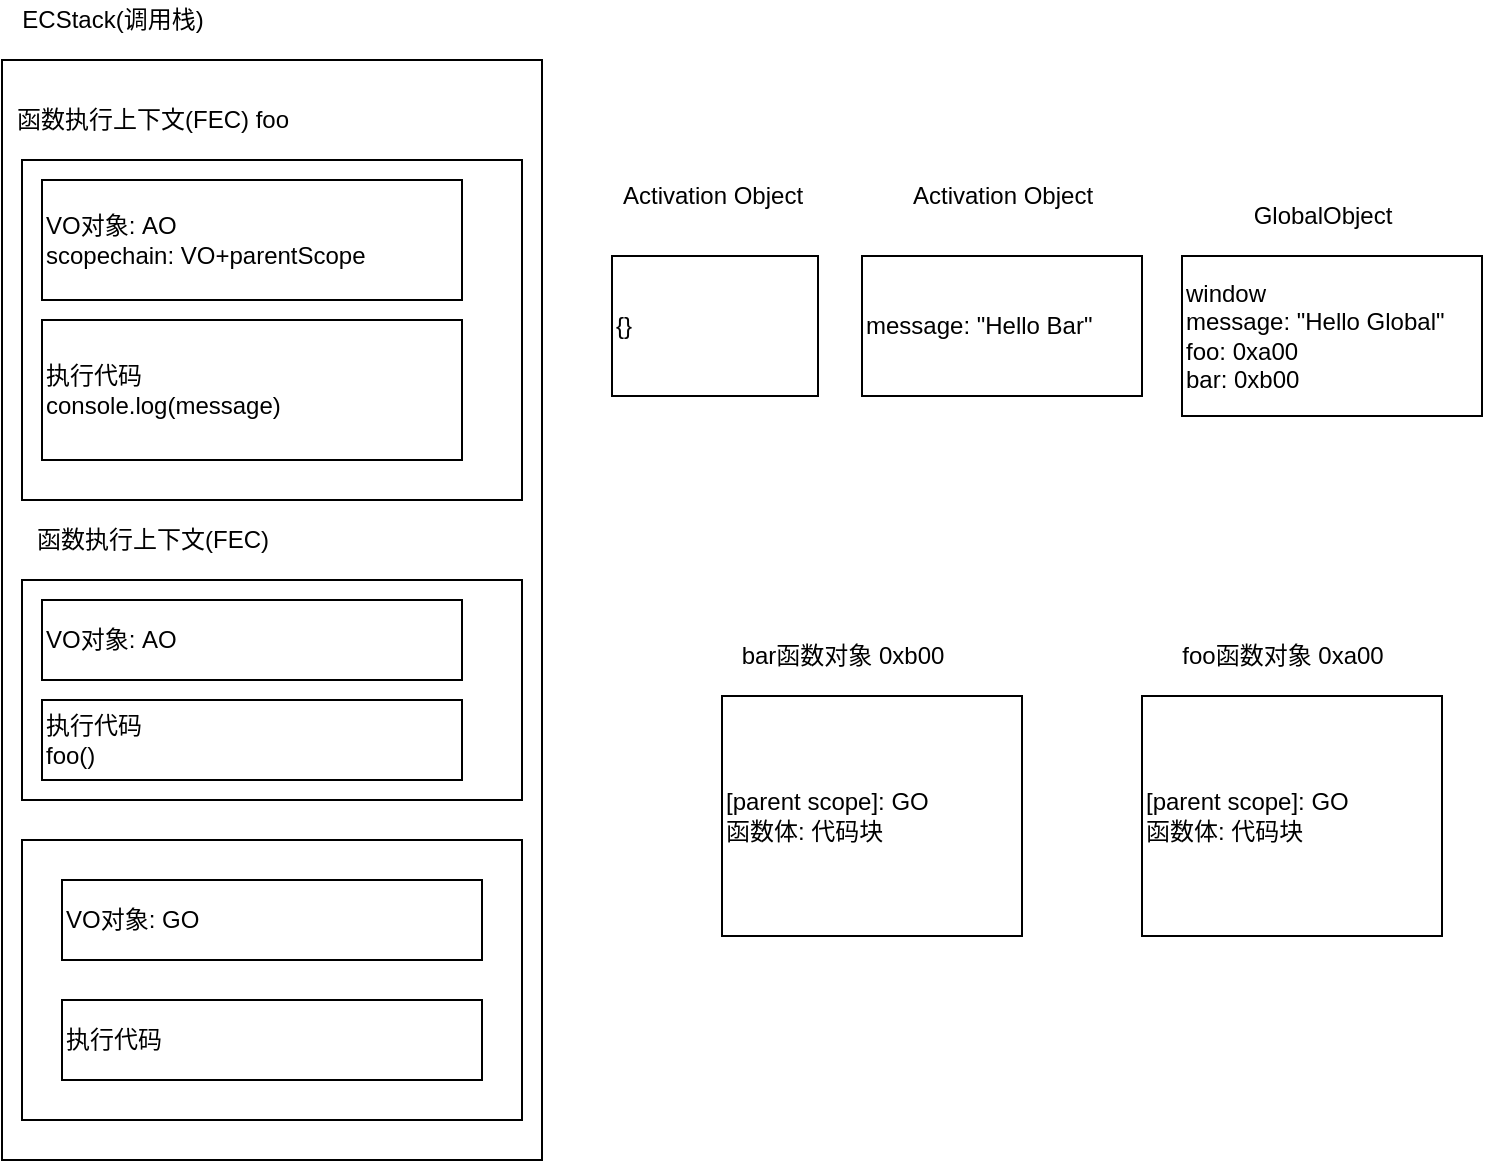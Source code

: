 <mxfile>
    <diagram id="h1UYcD7knvbwRo3siLt6" name="Page-1">
        <mxGraphModel dx="1224" dy="681" grid="1" gridSize="10" guides="1" tooltips="1" connect="1" arrows="1" fold="1" page="1" pageScale="1" pageWidth="1654" pageHeight="2336" math="0" shadow="0">
            <root>
                <mxCell id="0"/>
                <mxCell id="1" parent="0"/>
                <mxCell id="2" value="" style="rounded=0;whiteSpace=wrap;html=1;" parent="1" vertex="1">
                    <mxGeometry x="390" y="32" width="270" height="550" as="geometry"/>
                </mxCell>
                <mxCell id="3" value="ECStack(调用栈)" style="text;html=1;align=center;verticalAlign=middle;resizable=0;points=[];autosize=1;strokeColor=none;" parent="1" vertex="1">
                    <mxGeometry x="390" y="2" width="110" height="20" as="geometry"/>
                </mxCell>
                <mxCell id="4" value="window&lt;br&gt;message: &quot;Hello Global&quot;&lt;br&gt;foo: 0xa00&lt;br&gt;bar: 0xb00" style="rounded=0;whiteSpace=wrap;html=1;align=left;" parent="1" vertex="1">
                    <mxGeometry x="980" y="130" width="150" height="80" as="geometry"/>
                </mxCell>
                <mxCell id="5" value="GlobalObject" style="text;html=1;align=center;verticalAlign=middle;resizable=0;points=[];autosize=1;strokeColor=none;" parent="1" vertex="1">
                    <mxGeometry x="1010" y="100" width="80" height="20" as="geometry"/>
                </mxCell>
                <mxCell id="6" value="[parent scope]: GO&lt;br&gt;函数体: 代码块" style="rounded=0;whiteSpace=wrap;html=1;align=left;" parent="1" vertex="1">
                    <mxGeometry x="960" y="350" width="150" height="120" as="geometry"/>
                </mxCell>
                <mxCell id="7" value="foo函数对象 0xa00" style="text;html=1;align=center;verticalAlign=middle;resizable=0;points=[];autosize=1;strokeColor=none;" parent="1" vertex="1">
                    <mxGeometry x="970" y="320" width="120" height="20" as="geometry"/>
                </mxCell>
                <mxCell id="8" value="[parent scope]: GO&lt;br&gt;函数体: 代码块" style="rounded=0;whiteSpace=wrap;html=1;align=left;" parent="1" vertex="1">
                    <mxGeometry x="750" y="350" width="150" height="120" as="geometry"/>
                </mxCell>
                <mxCell id="9" value="bar函数对象 0xb00" style="text;html=1;align=center;verticalAlign=middle;resizable=0;points=[];autosize=1;strokeColor=none;" parent="1" vertex="1">
                    <mxGeometry x="750" y="320" width="120" height="20" as="geometry"/>
                </mxCell>
                <mxCell id="10" value="" style="rounded=0;whiteSpace=wrap;html=1;align=left;" parent="1" vertex="1">
                    <mxGeometry x="400" y="422" width="250" height="140" as="geometry"/>
                </mxCell>
                <mxCell id="11" value="VO对象: GO" style="rounded=0;whiteSpace=wrap;html=1;align=left;" parent="1" vertex="1">
                    <mxGeometry x="420" y="442" width="210" height="40" as="geometry"/>
                </mxCell>
                <mxCell id="12" value="执行代码" style="rounded=0;whiteSpace=wrap;html=1;align=left;" parent="1" vertex="1">
                    <mxGeometry x="420" y="502" width="210" height="40" as="geometry"/>
                </mxCell>
                <mxCell id="13" value="" style="rounded=0;whiteSpace=wrap;html=1;align=left;" parent="1" vertex="1">
                    <mxGeometry x="400" y="292" width="250" height="110" as="geometry"/>
                </mxCell>
                <mxCell id="14" value="函数执行上下文(FEC)" style="text;html=1;align=center;verticalAlign=middle;resizable=0;points=[];autosize=1;strokeColor=none;" parent="1" vertex="1">
                    <mxGeometry x="400" y="262" width="130" height="20" as="geometry"/>
                </mxCell>
                <mxCell id="15" value="VO对象: AO" style="rounded=0;whiteSpace=wrap;html=1;align=left;" parent="1" vertex="1">
                    <mxGeometry x="410" y="302" width="210" height="40" as="geometry"/>
                </mxCell>
                <mxCell id="16" value="message: &quot;Hello Bar&quot;" style="rounded=0;whiteSpace=wrap;html=1;align=left;" parent="1" vertex="1">
                    <mxGeometry x="820" y="130" width="140" height="70" as="geometry"/>
                </mxCell>
                <mxCell id="17" value="Activation Object" style="text;html=1;align=center;verticalAlign=middle;resizable=0;points=[];autosize=1;strokeColor=none;" parent="1" vertex="1">
                    <mxGeometry x="835" y="90" width="110" height="20" as="geometry"/>
                </mxCell>
                <mxCell id="18" value="执行代码&lt;br&gt;foo()" style="rounded=0;whiteSpace=wrap;html=1;align=left;" parent="1" vertex="1">
                    <mxGeometry x="410" y="352" width="210" height="40" as="geometry"/>
                </mxCell>
                <mxCell id="23" value="" style="rounded=0;whiteSpace=wrap;html=1;align=left;" parent="1" vertex="1">
                    <mxGeometry x="400" y="82" width="250" height="170" as="geometry"/>
                </mxCell>
                <mxCell id="24" value="函数执行上下文(FEC) foo" style="text;html=1;align=center;verticalAlign=middle;resizable=0;points=[];autosize=1;strokeColor=none;" parent="1" vertex="1">
                    <mxGeometry x="390" y="52" width="150" height="20" as="geometry"/>
                </mxCell>
                <mxCell id="25" value="VO对象: AO&lt;br&gt;scopechain: VO+parentScope" style="rounded=0;whiteSpace=wrap;html=1;align=left;" parent="1" vertex="1">
                    <mxGeometry x="410" y="92" width="210" height="60" as="geometry"/>
                </mxCell>
                <mxCell id="26" value="执行代码&lt;br&gt;console.log(message)" style="rounded=0;whiteSpace=wrap;html=1;align=left;" parent="1" vertex="1">
                    <mxGeometry x="410" y="162" width="210" height="70" as="geometry"/>
                </mxCell>
                <mxCell id="31" value="{}" style="rounded=0;whiteSpace=wrap;html=1;align=left;" parent="1" vertex="1">
                    <mxGeometry x="695" y="130" width="103" height="70" as="geometry"/>
                </mxCell>
                <mxCell id="32" value="Activation Object" style="text;html=1;align=center;verticalAlign=middle;resizable=0;points=[];autosize=1;strokeColor=none;" parent="1" vertex="1">
                    <mxGeometry x="690" y="90" width="110" height="20" as="geometry"/>
                </mxCell>
            </root>
        </mxGraphModel>
    </diagram>
</mxfile>